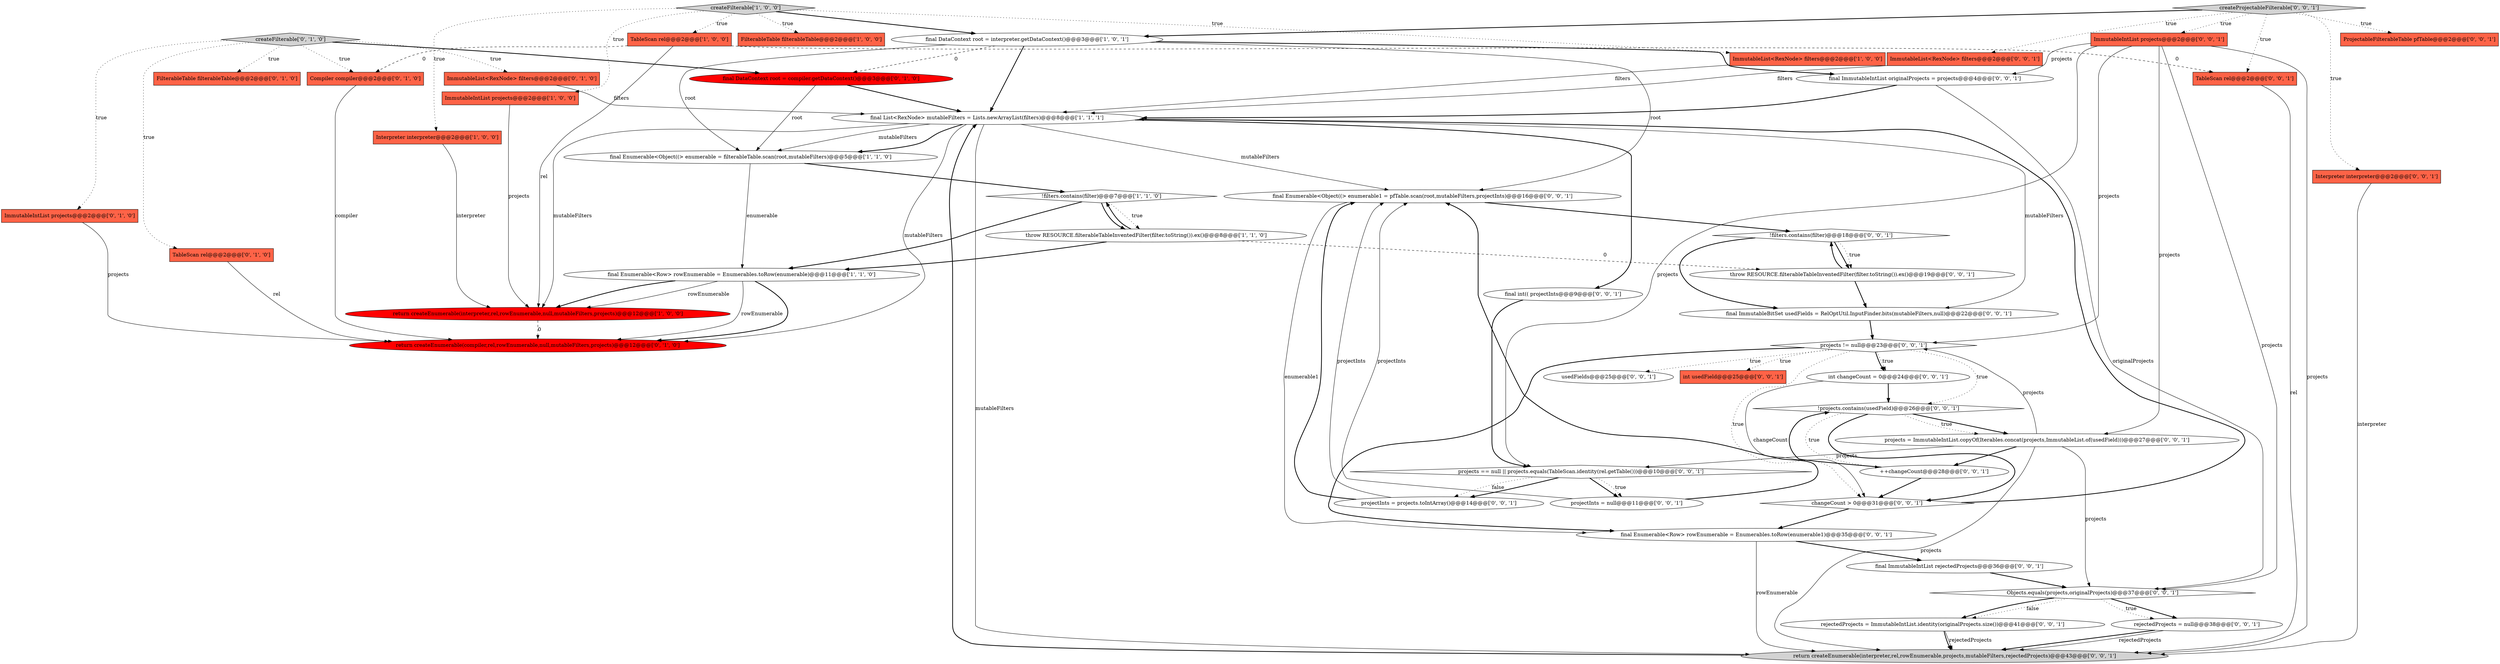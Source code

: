 digraph {
9 [style = filled, label = "ImmutableList<RexNode> filters@@@2@@@['1', '0', '0']", fillcolor = tomato, shape = box image = "AAA0AAABBB1BBB"];
24 [style = filled, label = "final Enumerable<Row> rowEnumerable = Enumerables.toRow(enumerable1)@@@35@@@['0', '0', '1']", fillcolor = white, shape = ellipse image = "AAA0AAABBB3BBB"];
44 [style = filled, label = "final ImmutableIntList originalProjects = projects@@@4@@@['0', '0', '1']", fillcolor = white, shape = ellipse image = "AAA0AAABBB3BBB"];
48 [style = filled, label = "projectInts = null@@@11@@@['0', '0', '1']", fillcolor = white, shape = ellipse image = "AAA0AAABBB3BBB"];
25 [style = filled, label = "projects == null || projects.equals(TableScan.identity(rel.getTable()))@@@10@@@['0', '0', '1']", fillcolor = white, shape = diamond image = "AAA0AAABBB3BBB"];
3 [style = filled, label = "ImmutableIntList projects@@@2@@@['1', '0', '0']", fillcolor = tomato, shape = box image = "AAA0AAABBB1BBB"];
38 [style = filled, label = "final Enumerable<Object((> enumerable1 = pfTable.scan(root,mutableFilters,projectInts)@@@16@@@['0', '0', '1']", fillcolor = white, shape = ellipse image = "AAA0AAABBB3BBB"];
6 [style = filled, label = "!filters.contains(filter)@@@7@@@['1', '1', '0']", fillcolor = white, shape = diamond image = "AAA0AAABBB1BBB"];
4 [style = filled, label = "final Enumerable<Row> rowEnumerable = Enumerables.toRow(enumerable)@@@11@@@['1', '1', '0']", fillcolor = white, shape = ellipse image = "AAA0AAABBB1BBB"];
42 [style = filled, label = "int usedField@@@25@@@['0', '0', '1']", fillcolor = tomato, shape = box image = "AAA0AAABBB3BBB"];
47 [style = filled, label = "TableScan rel@@@2@@@['0', '0', '1']", fillcolor = tomato, shape = box image = "AAA0AAABBB3BBB"];
29 [style = filled, label = "return createEnumerable(interpreter,rel,rowEnumerable,projects,mutableFilters,rejectedProjects)@@@43@@@['0', '0', '1']", fillcolor = lightgray, shape = ellipse image = "AAA0AAABBB3BBB"];
22 [style = filled, label = "final ImmutableIntList rejectedProjects@@@36@@@['0', '0', '1']", fillcolor = white, shape = ellipse image = "AAA0AAABBB3BBB"];
30 [style = filled, label = "final int(( projectInts@@@9@@@['0', '0', '1']", fillcolor = white, shape = ellipse image = "AAA0AAABBB3BBB"];
10 [style = filled, label = "final List<RexNode> mutableFilters = Lists.newArrayList(filters)@@@8@@@['1', '1', '1']", fillcolor = white, shape = ellipse image = "AAA0AAABBB1BBB"];
35 [style = filled, label = "!filters.contains(filter)@@@18@@@['0', '0', '1']", fillcolor = white, shape = diamond image = "AAA0AAABBB3BBB"];
36 [style = filled, label = "rejectedProjects = ImmutableIntList.identity(originalProjects.size())@@@41@@@['0', '0', '1']", fillcolor = white, shape = ellipse image = "AAA0AAABBB3BBB"];
43 [style = filled, label = "!projects.contains(usedField)@@@26@@@['0', '0', '1']", fillcolor = white, shape = diamond image = "AAA0AAABBB3BBB"];
13 [style = filled, label = "ImmutableIntList projects@@@2@@@['0', '1', '0']", fillcolor = tomato, shape = box image = "AAA0AAABBB2BBB"];
1 [style = filled, label = "throw RESOURCE.filterableTableInventedFilter(filter.toString()).ex()@@@8@@@['1', '1', '0']", fillcolor = white, shape = ellipse image = "AAA0AAABBB1BBB"];
40 [style = filled, label = "ImmutableList<RexNode> filters@@@2@@@['0', '0', '1']", fillcolor = tomato, shape = box image = "AAA0AAABBB3BBB"];
32 [style = filled, label = "throw RESOURCE.filterableTableInventedFilter(filter.toString()).ex()@@@19@@@['0', '0', '1']", fillcolor = white, shape = ellipse image = "AAA0AAABBB3BBB"];
11 [style = filled, label = "TableScan rel@@@2@@@['1', '0', '0']", fillcolor = tomato, shape = box image = "AAA1AAABBB1BBB"];
14 [style = filled, label = "ImmutableList<RexNode> filters@@@2@@@['0', '1', '0']", fillcolor = tomato, shape = box image = "AAA0AAABBB2BBB"];
7 [style = filled, label = "return createEnumerable(interpreter,rel,rowEnumerable,null,mutableFilters,projects)@@@12@@@['1', '0', '0']", fillcolor = red, shape = ellipse image = "AAA1AAABBB1BBB"];
27 [style = filled, label = "ImmutableIntList projects@@@2@@@['0', '0', '1']", fillcolor = tomato, shape = box image = "AAA0AAABBB3BBB"];
39 [style = filled, label = "projects = ImmutableIntList.copyOf(Iterables.concat(projects,ImmutableList.of(usedField)))@@@27@@@['0', '0', '1']", fillcolor = white, shape = ellipse image = "AAA0AAABBB3BBB"];
46 [style = filled, label = "projectInts = projects.toIntArray()@@@14@@@['0', '0', '1']", fillcolor = white, shape = ellipse image = "AAA0AAABBB3BBB"];
26 [style = filled, label = "int changeCount = 0@@@24@@@['0', '0', '1']", fillcolor = white, shape = ellipse image = "AAA0AAABBB3BBB"];
49 [style = filled, label = "usedFields@@@25@@@['0', '0', '1']", fillcolor = white, shape = ellipse image = "AAA0AAABBB3BBB"];
19 [style = filled, label = "return createEnumerable(compiler,rel,rowEnumerable,null,mutableFilters,projects)@@@12@@@['0', '1', '0']", fillcolor = red, shape = ellipse image = "AAA1AAABBB2BBB"];
33 [style = filled, label = "++changeCount@@@28@@@['0', '0', '1']", fillcolor = white, shape = ellipse image = "AAA0AAABBB3BBB"];
37 [style = filled, label = "rejectedProjects = null@@@38@@@['0', '0', '1']", fillcolor = white, shape = ellipse image = "AAA0AAABBB3BBB"];
12 [style = filled, label = "final DataContext root = interpreter.getDataContext()@@@3@@@['1', '0', '1']", fillcolor = white, shape = ellipse image = "AAA0AAABBB1BBB"];
28 [style = filled, label = "Interpreter interpreter@@@2@@@['0', '0', '1']", fillcolor = tomato, shape = box image = "AAA0AAABBB3BBB"];
8 [style = filled, label = "Interpreter interpreter@@@2@@@['1', '0', '0']", fillcolor = tomato, shape = box image = "AAA0AAABBB1BBB"];
15 [style = filled, label = "FilterableTable filterableTable@@@2@@@['0', '1', '0']", fillcolor = tomato, shape = box image = "AAA0AAABBB2BBB"];
0 [style = filled, label = "FilterableTable filterableTable@@@2@@@['1', '0', '0']", fillcolor = tomato, shape = box image = "AAA0AAABBB1BBB"];
21 [style = filled, label = "projects != null@@@23@@@['0', '0', '1']", fillcolor = white, shape = diamond image = "AAA0AAABBB3BBB"];
17 [style = filled, label = "createFilterable['0', '1', '0']", fillcolor = lightgray, shape = diamond image = "AAA0AAABBB2BBB"];
23 [style = filled, label = "changeCount > 0@@@31@@@['0', '0', '1']", fillcolor = white, shape = diamond image = "AAA0AAABBB3BBB"];
16 [style = filled, label = "final DataContext root = compiler.getDataContext()@@@3@@@['0', '1', '0']", fillcolor = red, shape = ellipse image = "AAA1AAABBB2BBB"];
31 [style = filled, label = "Objects.equals(projects,originalProjects)@@@37@@@['0', '0', '1']", fillcolor = white, shape = diamond image = "AAA0AAABBB3BBB"];
18 [style = filled, label = "TableScan rel@@@2@@@['0', '1', '0']", fillcolor = tomato, shape = box image = "AAA0AAABBB2BBB"];
5 [style = filled, label = "createFilterable['1', '0', '0']", fillcolor = lightgray, shape = diamond image = "AAA0AAABBB1BBB"];
34 [style = filled, label = "ProjectableFilterableTable pfTable@@@2@@@['0', '0', '1']", fillcolor = tomato, shape = box image = "AAA0AAABBB3BBB"];
45 [style = filled, label = "createProjectableFilterable['0', '0', '1']", fillcolor = lightgray, shape = diamond image = "AAA0AAABBB3BBB"];
20 [style = filled, label = "Compiler compiler@@@2@@@['0', '1', '0']", fillcolor = tomato, shape = box image = "AAA1AAABBB2BBB"];
41 [style = filled, label = "final ImmutableBitSet usedFields = RelOptUtil.InputFinder.bits(mutableFilters,null)@@@22@@@['0', '0', '1']", fillcolor = white, shape = ellipse image = "AAA0AAABBB3BBB"];
2 [style = filled, label = "final Enumerable<Object((> enumerable = filterableTable.scan(root,mutableFilters)@@@5@@@['1', '1', '0']", fillcolor = white, shape = ellipse image = "AAA0AAABBB1BBB"];
45->27 [style = dotted, label="true"];
32->35 [style = bold, label=""];
31->37 [style = bold, label=""];
4->19 [style = solid, label="rowEnumerable"];
11->20 [style = dashed, label="0"];
12->44 [style = bold, label=""];
35->41 [style = bold, label=""];
2->6 [style = bold, label=""];
36->29 [style = bold, label=""];
6->1 [style = dotted, label="true"];
31->36 [style = dotted, label="false"];
26->23 [style = solid, label="changeCount"];
17->14 [style = dotted, label="true"];
21->24 [style = bold, label=""];
25->48 [style = bold, label=""];
43->23 [style = bold, label=""];
45->40 [style = dotted, label="true"];
21->26 [style = bold, label=""];
47->29 [style = solid, label="rel"];
12->10 [style = bold, label=""];
5->11 [style = dotted, label="true"];
17->15 [style = dotted, label="true"];
21->26 [style = dotted, label="true"];
14->10 [style = solid, label="filters"];
21->23 [style = dotted, label="true"];
5->9 [style = dotted, label="true"];
48->38 [style = solid, label="projectInts"];
11->7 [style = solid, label="rel"];
17->16 [style = bold, label=""];
17->20 [style = dotted, label="true"];
21->42 [style = dotted, label="true"];
1->4 [style = bold, label=""];
46->38 [style = bold, label=""];
24->29 [style = solid, label="rowEnumerable"];
41->21 [style = bold, label=""];
4->19 [style = bold, label=""];
37->29 [style = bold, label=""];
46->38 [style = solid, label="projectInts"];
25->48 [style = dotted, label="true"];
26->43 [style = bold, label=""];
20->19 [style = solid, label="compiler"];
5->3 [style = dotted, label="true"];
10->19 [style = solid, label="mutableFilters"];
33->23 [style = bold, label=""];
6->4 [style = bold, label=""];
4->7 [style = solid, label="rowEnumerable"];
10->2 [style = solid, label="mutableFilters"];
39->29 [style = solid, label="projects"];
23->10 [style = bold, label=""];
10->2 [style = bold, label=""];
5->8 [style = dotted, label="true"];
38->35 [style = bold, label=""];
36->29 [style = solid, label="rejectedProjects"];
2->4 [style = solid, label="enumerable"];
17->18 [style = dotted, label="true"];
25->46 [style = dotted, label="false"];
27->39 [style = solid, label="projects"];
45->34 [style = dotted, label="true"];
12->38 [style = solid, label="root"];
35->32 [style = bold, label=""];
31->36 [style = bold, label=""];
45->28 [style = dotted, label="true"];
5->0 [style = dotted, label="true"];
21->49 [style = dotted, label="true"];
1->32 [style = dashed, label="0"];
4->7 [style = bold, label=""];
39->33 [style = bold, label=""];
10->41 [style = solid, label="mutableFilters"];
39->31 [style = solid, label="projects"];
9->10 [style = solid, label="filters"];
6->1 [style = bold, label=""];
1->6 [style = bold, label=""];
11->47 [style = dashed, label="0"];
37->29 [style = solid, label="rejectedProjects"];
28->29 [style = solid, label="interpreter"];
33->43 [style = bold, label=""];
43->33 [style = dotted, label="true"];
16->2 [style = solid, label="root"];
29->10 [style = bold, label=""];
3->7 [style = solid, label="projects"];
10->38 [style = solid, label="mutableFilters"];
32->41 [style = bold, label=""];
43->39 [style = bold, label=""];
39->21 [style = solid, label="projects"];
10->30 [style = bold, label=""];
45->47 [style = dotted, label="true"];
21->43 [style = dotted, label="true"];
18->19 [style = solid, label="rel"];
10->29 [style = solid, label="mutableFilters"];
8->7 [style = solid, label="interpreter"];
31->37 [style = dotted, label="true"];
12->16 [style = dashed, label="0"];
16->10 [style = bold, label=""];
13->19 [style = solid, label="projects"];
12->2 [style = solid, label="root"];
39->25 [style = solid, label="projects"];
44->10 [style = bold, label=""];
22->31 [style = bold, label=""];
27->44 [style = solid, label="projects"];
30->25 [style = bold, label=""];
25->46 [style = bold, label=""];
40->10 [style = solid, label="filters"];
24->22 [style = bold, label=""];
44->31 [style = solid, label="originalProjects"];
45->12 [style = bold, label=""];
27->21 [style = solid, label="projects"];
23->24 [style = bold, label=""];
38->24 [style = solid, label="enumerable1"];
27->25 [style = solid, label="projects"];
48->38 [style = bold, label=""];
5->12 [style = bold, label=""];
7->19 [style = dashed, label="0"];
10->7 [style = solid, label="mutableFilters"];
27->31 [style = solid, label="projects"];
27->29 [style = solid, label="projects"];
17->13 [style = dotted, label="true"];
43->39 [style = dotted, label="true"];
35->32 [style = dotted, label="true"];
}

